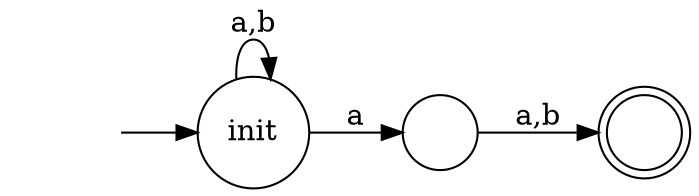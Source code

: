 digraph {

rankdir = LR ;

start[label = "", shape = "plaintext"]

init[label = "init", style = "solid", shape = "circle"] ;
a[label = "", style = "solid", shape = "circle"] ;
end[label = "", style = "solid", shape = "doublecircle"] ;

start -> init ;

init -> init [label = "a,b"] ;
init -> a [label = "a"] ;
a -> end  [label = "a,b"] ;

}
